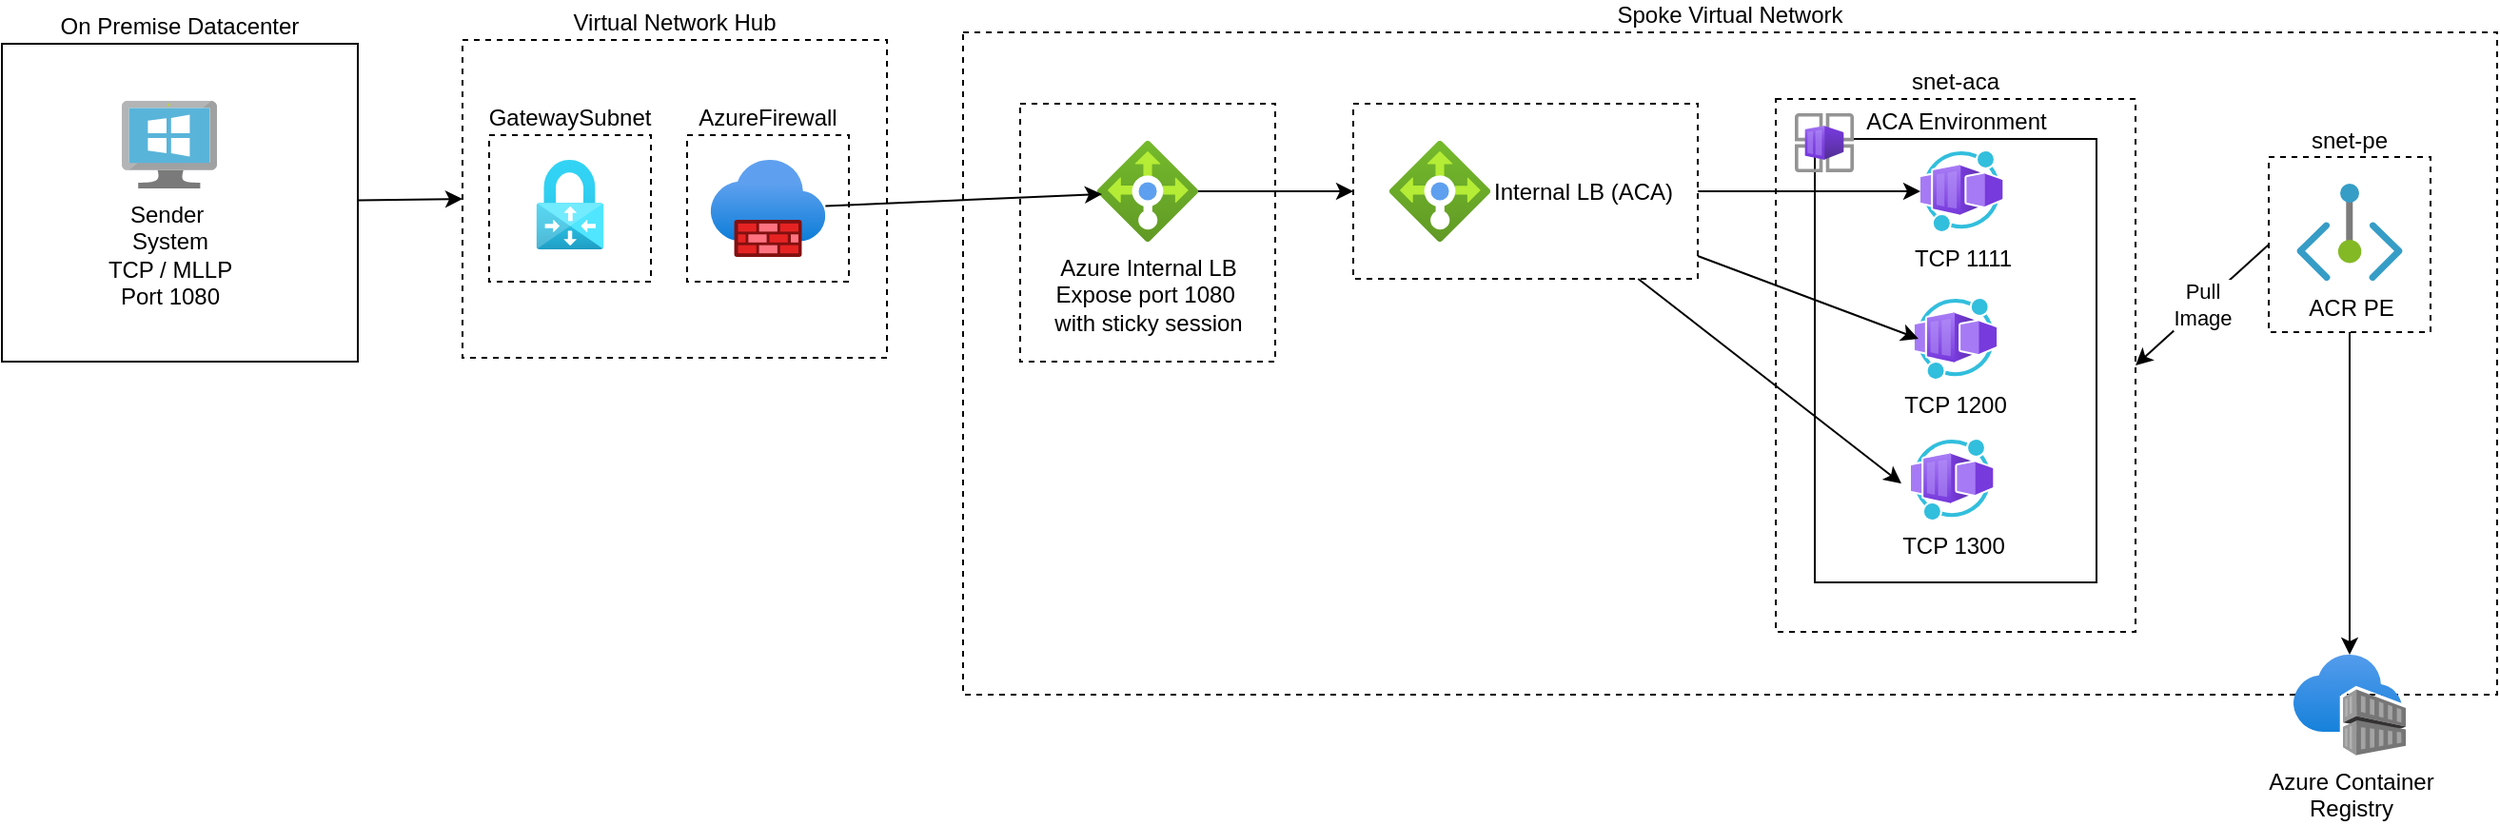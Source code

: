 <mxfile>
    <diagram id="19BmSJ73u58DoV6hImK3" name="Page-1">
        <mxGraphModel dx="1022" dy="784" grid="0" gridSize="10" guides="1" tooltips="1" connect="1" arrows="1" fold="1" page="1" pageScale="1" pageWidth="850" pageHeight="1100" math="0" shadow="0">
            <root>
                <mxCell id="0"/>
                <mxCell id="1" parent="0"/>
                <mxCell id="22" style="edgeStyle=none;html=1;entryX=0;entryY=0.5;entryDx=0;entryDy=0;startArrow=none;startFill=0;endArrow=classic;endFill=1;" parent="1" source="2" target="4" edge="1">
                    <mxGeometry relative="1" as="geometry"/>
                </mxCell>
                <mxCell id="2" value="On Premise Datacenter" style="rounded=0;whiteSpace=wrap;html=1;labelPosition=center;verticalLabelPosition=top;align=center;verticalAlign=bottom;" parent="1" vertex="1">
                    <mxGeometry x="84" y="327" width="187" height="167" as="geometry"/>
                </mxCell>
                <mxCell id="3" value="Sender&amp;nbsp;&lt;br&gt;System&lt;br&gt;TCP / MLLP&lt;br&gt;Port 1080" style="sketch=0;aspect=fixed;html=1;points=[];align=center;image;fontSize=12;image=img/lib/mscae/VirtualMachineWindows.svg;" parent="1" vertex="1">
                    <mxGeometry x="147" y="357" width="50" height="46" as="geometry"/>
                </mxCell>
                <mxCell id="4" value="Virtual Network Hub" style="rounded=0;whiteSpace=wrap;html=1;labelPosition=center;verticalLabelPosition=top;align=center;verticalAlign=bottom;dashed=1;" parent="1" vertex="1">
                    <mxGeometry x="326" y="325" width="223" height="167" as="geometry"/>
                </mxCell>
                <mxCell id="6" value="AzureFirewall" style="rounded=0;whiteSpace=wrap;html=1;labelPosition=center;verticalLabelPosition=top;align=center;verticalAlign=bottom;dashed=1;" parent="1" vertex="1">
                    <mxGeometry x="444" y="375" width="85" height="77" as="geometry"/>
                </mxCell>
                <mxCell id="5" value="" style="aspect=fixed;html=1;points=[];align=center;image;fontSize=12;image=img/lib/azure2/networking/Firewalls.svg;dashed=1;" parent="1" vertex="1">
                    <mxGeometry x="456.33" y="388" width="60.35" height="51" as="geometry"/>
                </mxCell>
                <mxCell id="7" value="GatewaySubnet" style="rounded=0;whiteSpace=wrap;html=1;labelPosition=center;verticalLabelPosition=top;align=center;verticalAlign=bottom;dashed=1;" parent="1" vertex="1">
                    <mxGeometry x="340" y="375" width="85" height="77" as="geometry"/>
                </mxCell>
                <mxCell id="8" value="" style="aspect=fixed;html=1;points=[];align=center;image;fontSize=12;image=img/lib/azure2/networking/Virtual_Network_Gateways.svg;dashed=1;" parent="1" vertex="1">
                    <mxGeometry x="364.79" y="388" width="35.42" height="47" as="geometry"/>
                </mxCell>
                <mxCell id="9" value="Spoke Virtual Network" style="rounded=0;whiteSpace=wrap;html=1;labelPosition=center;verticalLabelPosition=top;align=center;verticalAlign=bottom;dashed=1;" parent="1" vertex="1">
                    <mxGeometry x="589" y="321" width="806" height="348" as="geometry"/>
                </mxCell>
                <mxCell id="11" value="snet-pe" style="rounded=0;whiteSpace=wrap;html=1;labelPosition=center;verticalLabelPosition=top;align=center;verticalAlign=bottom;dashed=1;" parent="1" vertex="1">
                    <mxGeometry x="1275" y="386.5" width="85" height="92" as="geometry"/>
                </mxCell>
                <mxCell id="10" value="ACR PE" style="aspect=fixed;html=1;points=[];align=center;image;fontSize=12;image=img/lib/azure2/networking/Private_Endpoint.svg;dashed=1;" parent="1" vertex="1">
                    <mxGeometry x="1289.68" y="400.5" width="55.64" height="51" as="geometry"/>
                </mxCell>
                <mxCell id="20" style="edgeStyle=none;html=1;entryX=0.5;entryY=1;entryDx=0;entryDy=0;startArrow=classic;startFill=1;endArrow=none;endFill=0;" parent="1" source="12" target="11" edge="1">
                    <mxGeometry relative="1" as="geometry"/>
                </mxCell>
                <mxCell id="12" value="Azure Container&lt;br&gt;Registry" style="aspect=fixed;html=1;points=[];align=center;image;fontSize=12;image=img/lib/azure2/containers/Container_Registries.svg;dashed=1;" parent="1" vertex="1">
                    <mxGeometry x="1287.96" y="648" width="59.08" height="53" as="geometry"/>
                </mxCell>
                <mxCell id="13" value="" style="rounded=0;whiteSpace=wrap;html=1;labelPosition=center;verticalLabelPosition=top;align=center;verticalAlign=bottom;dashed=1;" parent="1" vertex="1">
                    <mxGeometry x="794" y="358.5" width="181" height="92" as="geometry"/>
                </mxCell>
                <mxCell id="14" value="Internal LB (ACA)" style="aspect=fixed;html=1;points=[];align=left;image;fontSize=12;image=img/lib/azure2/networking/Load_Balancers.svg;dashed=1;labelPosition=right;verticalLabelPosition=middle;verticalAlign=middle;" parent="1" vertex="1">
                    <mxGeometry x="813" y="378" width="53" height="53" as="geometry"/>
                </mxCell>
                <mxCell id="21" value="Pull&lt;br&gt;Image" style="edgeStyle=none;html=1;exitX=1;exitY=0.5;exitDx=0;exitDy=0;entryX=0;entryY=0.5;entryDx=0;entryDy=0;startArrow=classic;startFill=1;endArrow=none;endFill=0;" parent="1" source="15" target="11" edge="1">
                    <mxGeometry relative="1" as="geometry"/>
                </mxCell>
                <mxCell id="15" value="snet-aca" style="rounded=0;whiteSpace=wrap;html=1;labelPosition=center;verticalLabelPosition=top;align=center;verticalAlign=bottom;dashed=1;" parent="1" vertex="1">
                    <mxGeometry x="1016" y="356" width="189" height="280" as="geometry"/>
                </mxCell>
                <mxCell id="18" value="ACA Environment" style="rounded=0;whiteSpace=wrap;html=1;labelPosition=center;verticalLabelPosition=top;align=center;verticalAlign=bottom;" parent="1" vertex="1">
                    <mxGeometry x="1036.5" y="377" width="148" height="233" as="geometry"/>
                </mxCell>
                <mxCell id="17" value="" style="aspect=fixed;html=1;points=[];align=center;image;fontSize=12;image=img/lib/azure2/other/Container_App_Environments.svg;dashed=1;" parent="1" vertex="1">
                    <mxGeometry x="1026" y="363.5" width="31" height="31" as="geometry"/>
                </mxCell>
                <mxCell id="19" value="TCP 1111" style="aspect=fixed;html=1;points=[];align=center;image;fontSize=12;image=img/lib/azure2/other/Worker_Container_App.svg;" parent="1" vertex="1">
                    <mxGeometry x="1092" y="383.5" width="43.27" height="42" as="geometry"/>
                </mxCell>
                <mxCell id="24" style="edgeStyle=none;html=1;exitX=1;exitY=0.5;exitDx=0;exitDy=0;startArrow=none;startFill=0;endArrow=classic;endFill=1;" parent="1" source="13" target="19" edge="1">
                    <mxGeometry relative="1" as="geometry"/>
                </mxCell>
                <mxCell id="25" value="TCP 1200" style="aspect=fixed;html=1;points=[];align=center;image;fontSize=12;image=img/lib/azure2/other/Worker_Container_App.svg;" vertex="1" parent="1">
                    <mxGeometry x="1088.86" y="461" width="43.27" height="42" as="geometry"/>
                </mxCell>
                <mxCell id="26" value="TCP 1300" style="aspect=fixed;html=1;points=[];align=center;image;fontSize=12;image=img/lib/azure2/other/Worker_Container_App.svg;" vertex="1" parent="1">
                    <mxGeometry x="1087" y="535" width="43.27" height="42" as="geometry"/>
                </mxCell>
                <mxCell id="27" style="edgeStyle=none;html=1;entryX=0.049;entryY=0.5;entryDx=0;entryDy=0;entryPerimeter=0;" edge="1" parent="1" source="13" target="25">
                    <mxGeometry relative="1" as="geometry"/>
                </mxCell>
                <mxCell id="28" style="edgeStyle=none;html=1;entryX=-0.116;entryY=0.548;entryDx=0;entryDy=0;entryPerimeter=0;" edge="1" parent="1" source="13" target="26">
                    <mxGeometry relative="1" as="geometry"/>
                </mxCell>
                <mxCell id="29" value="" style="rounded=0;whiteSpace=wrap;html=1;labelPosition=center;verticalLabelPosition=top;align=center;verticalAlign=bottom;dashed=1;" vertex="1" parent="1">
                    <mxGeometry x="619" y="358.5" width="134" height="135.5" as="geometry"/>
                </mxCell>
                <mxCell id="30" value="Azure Internal LB&lt;br&gt;Expose port 1080&amp;nbsp;&lt;br&gt;with sticky session" style="aspect=fixed;html=1;points=[];align=center;image;fontSize=12;image=img/lib/azure2/networking/Load_Balancers.svg;dashed=1;labelPosition=center;verticalLabelPosition=bottom;verticalAlign=top;" vertex="1" parent="1">
                    <mxGeometry x="659.5" y="378" width="53" height="53" as="geometry"/>
                </mxCell>
                <mxCell id="31" style="edgeStyle=none;html=1;entryX=0;entryY=0.5;entryDx=0;entryDy=0;" edge="1" parent="1" source="30" target="13">
                    <mxGeometry relative="1" as="geometry"/>
                </mxCell>
                <mxCell id="32" style="edgeStyle=none;html=1;entryX=0.047;entryY=0.528;entryDx=0;entryDy=0;entryPerimeter=0;" edge="1" parent="1" source="5" target="30">
                    <mxGeometry relative="1" as="geometry"/>
                </mxCell>
            </root>
        </mxGraphModel>
    </diagram>
</mxfile>